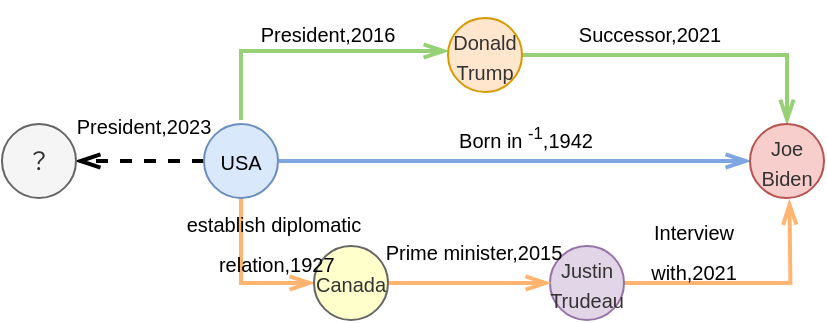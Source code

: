 <mxfile version="25.0.3" pages="3">
  <diagram name="第 1 页" id="6CbwOrJVsnuf3kYcu1L7">
    <mxGraphModel dx="938" dy="809" grid="0" gridSize="10" guides="1" tooltips="1" connect="1" arrows="1" fold="1" page="0" pageScale="1" pageWidth="827" pageHeight="1169" math="0" shadow="0">
      <root>
        <mxCell id="0" />
        <mxCell id="1" parent="0" />
        <mxCell id="OwyXpLdGf6PihrEyagM3-7" style="rounded=0;orthogonalLoop=1;jettySize=auto;html=1;fontSize=12;startSize=8;endSize=8;dashed=1;endArrow=openThin;endFill=0;strokeWidth=2;" edge="1" parent="1" source="OwyXpLdGf6PihrEyagM3-1" target="OwyXpLdGf6PihrEyagM3-6">
          <mxGeometry relative="1" as="geometry" />
        </mxCell>
        <mxCell id="OwyXpLdGf6PihrEyagM3-8" style="edgeStyle=orthogonalEdgeStyle;rounded=0;orthogonalLoop=1;jettySize=auto;html=1;entryX=0;entryY=0.5;entryDx=0;entryDy=0;fontSize=12;startSize=8;endSize=8;exitX=0.5;exitY=0;exitDx=0;exitDy=0;endArrow=openThin;endFill=0;strokeColor=#97D077;strokeWidth=2;" edge="1" parent="1">
          <mxGeometry relative="1" as="geometry">
            <mxPoint x="61.5" y="-324" as="sourcePoint" />
            <mxPoint x="165" y="-358.5" as="targetPoint" />
            <Array as="points">
              <mxPoint x="62" y="-358" />
            </Array>
          </mxGeometry>
        </mxCell>
        <mxCell id="OwyXpLdGf6PihrEyagM3-10" style="edgeStyle=none;curved=1;rounded=0;orthogonalLoop=1;jettySize=auto;html=1;fontSize=12;startSize=8;endSize=8;endArrow=openThin;endFill=0;strokeColor=#7EA6E0;strokeWidth=2;" edge="1" parent="1" source="OwyXpLdGf6PihrEyagM3-1" target="OwyXpLdGf6PihrEyagM3-3">
          <mxGeometry relative="1" as="geometry" />
        </mxCell>
        <mxCell id="OwyXpLdGf6PihrEyagM3-11" style="edgeStyle=orthogonalEdgeStyle;rounded=0;orthogonalLoop=1;jettySize=auto;html=1;entryX=0;entryY=0.5;entryDx=0;entryDy=0;fontSize=12;startSize=8;endSize=8;endArrow=openThin;endFill=0;strokeColor=#FFB570;strokeWidth=2;" edge="1" parent="1" source="OwyXpLdGf6PihrEyagM3-1" target="OwyXpLdGf6PihrEyagM3-5">
          <mxGeometry relative="1" as="geometry">
            <Array as="points">
              <mxPoint x="62" y="-242" />
            </Array>
          </mxGeometry>
        </mxCell>
        <mxCell id="OwyXpLdGf6PihrEyagM3-1" value="&lt;font style=&quot;font-size: 10px;&quot;&gt;USA&lt;/font&gt;" style="ellipse;whiteSpace=wrap;html=1;aspect=fixed;fillColor=#dae8fc;strokeColor=#6c8ebf;" vertex="1" parent="1">
          <mxGeometry x="43" y="-322" width="37" height="37" as="geometry" />
        </mxCell>
        <mxCell id="OwyXpLdGf6PihrEyagM3-9" style="edgeStyle=orthogonalEdgeStyle;rounded=0;orthogonalLoop=1;jettySize=auto;html=1;entryX=0.5;entryY=0;entryDx=0;entryDy=0;fontSize=12;startSize=8;endSize=8;endArrow=openThin;endFill=0;strokeColor=#97D077;strokeWidth=2;" edge="1" parent="1" source="OwyXpLdGf6PihrEyagM3-2" target="OwyXpLdGf6PihrEyagM3-3">
          <mxGeometry relative="1" as="geometry" />
        </mxCell>
        <mxCell id="OwyXpLdGf6PihrEyagM3-2" value="&lt;span style=&quot;color: rgb(51, 51, 51); font-family: arial; text-align: start;&quot;&gt;&lt;font style=&quot;font-size: 10px;&quot;&gt;Donald Trump&lt;/font&gt;&lt;/span&gt;" style="ellipse;whiteSpace=wrap;html=1;aspect=fixed;fillColor=#ffe6cc;strokeColor=#d79b00;" vertex="1" parent="1">
          <mxGeometry x="165" y="-375" width="37" height="37" as="geometry" />
        </mxCell>
        <mxCell id="OwyXpLdGf6PihrEyagM3-3" value="&lt;span style=&quot;color: rgb(51, 51, 51); font-family: arial; text-align: start;&quot;&gt;&lt;font style=&quot;font-size: 10px;&quot;&gt;Joe Biden&lt;/font&gt;&lt;/span&gt;" style="ellipse;whiteSpace=wrap;html=1;aspect=fixed;fillColor=#f8cecc;strokeColor=#b85450;" vertex="1" parent="1">
          <mxGeometry x="316" y="-322" width="37" height="37" as="geometry" />
        </mxCell>
        <mxCell id="OwyXpLdGf6PihrEyagM3-13" style="edgeStyle=orthogonalEdgeStyle;rounded=0;orthogonalLoop=1;jettySize=auto;html=1;fontSize=12;startSize=8;endSize=8;endArrow=openThin;endFill=0;strokeColor=#FFB570;strokeWidth=2;" edge="1" parent="1" source="OwyXpLdGf6PihrEyagM3-4">
          <mxGeometry relative="1" as="geometry">
            <mxPoint x="335.733" y="-283.867" as="targetPoint" />
          </mxGeometry>
        </mxCell>
        <mxCell id="OwyXpLdGf6PihrEyagM3-4" value="&lt;span style=&quot;color: rgb(51, 51, 51); font-family: arial; text-align: start;&quot;&gt;&lt;font style=&quot;font-size: 10px;&quot;&gt;Justin Trudeau&lt;/font&gt;&lt;/span&gt;" style="ellipse;whiteSpace=wrap;html=1;aspect=fixed;fillColor=#e1d5e7;strokeColor=#9673a6;" vertex="1" parent="1">
          <mxGeometry x="216" y="-261" width="37" height="37" as="geometry" />
        </mxCell>
        <mxCell id="OwyXpLdGf6PihrEyagM3-12" style="edgeStyle=none;curved=1;rounded=0;orthogonalLoop=1;jettySize=auto;html=1;fontSize=12;startSize=8;endSize=8;endArrow=openThin;endFill=0;strokeColor=#FFB570;strokeWidth=2;" edge="1" parent="1" source="OwyXpLdGf6PihrEyagM3-5" target="OwyXpLdGf6PihrEyagM3-4">
          <mxGeometry relative="1" as="geometry" />
        </mxCell>
        <mxCell id="OwyXpLdGf6PihrEyagM3-5" value="&lt;font style=&quot;font-size: 10px;&quot;&gt;Canada&lt;/font&gt;" style="ellipse;whiteSpace=wrap;html=1;aspect=fixed;fillColor=#FFFFCC;strokeColor=#666666;fontColor=#333333;" vertex="1" parent="1">
          <mxGeometry x="98" y="-261" width="37" height="37" as="geometry" />
        </mxCell>
        <mxCell id="OwyXpLdGf6PihrEyagM3-6" value="？" style="ellipse;whiteSpace=wrap;html=1;aspect=fixed;fillColor=#f5f5f5;fontColor=#333333;strokeColor=#666666;" vertex="1" parent="1">
          <mxGeometry x="-58" y="-322" width="37" height="37" as="geometry" />
        </mxCell>
        <mxCell id="OwyXpLdGf6PihrEyagM3-14" value="&lt;font style=&quot;font-size: 10px;&quot;&gt;President,2016&lt;/font&gt;" style="text;html=1;align=center;verticalAlign=middle;whiteSpace=wrap;rounded=0;fontSize=16;" vertex="1" parent="1">
          <mxGeometry x="75" y="-384" width="60" height="30" as="geometry" />
        </mxCell>
        <mxCell id="OwyXpLdGf6PihrEyagM3-15" value="&lt;font style=&quot;font-size: 10px;&quot;&gt;Successor,2021&lt;/font&gt;" style="text;html=1;align=center;verticalAlign=middle;whiteSpace=wrap;rounded=0;fontSize=16;" vertex="1" parent="1">
          <mxGeometry x="236" y="-384" width="60" height="30" as="geometry" />
        </mxCell>
        <mxCell id="OwyXpLdGf6PihrEyagM3-16" value="&lt;font style=&quot;font-size: 10px;&quot;&gt;Born in &lt;sup&gt;-1&lt;/sup&gt;,1942&lt;/font&gt;" style="text;html=1;align=center;verticalAlign=middle;whiteSpace=wrap;rounded=0;fontSize=16;" vertex="1" parent="1">
          <mxGeometry x="147" y="-331" width="114" height="30" as="geometry" />
        </mxCell>
        <mxCell id="OwyXpLdGf6PihrEyagM3-17" value="&lt;font style=&quot;font-size: 10px;&quot;&gt;&lt;span style=&quot;white-space: pre;&quot; data-slate-fragment=&quot;JTVCJTdCJTIydHlwZSUyMiUzQSUyMnBhcmFncmFwaCUyMiUyQyUyMmNoaWxkcmVuJTIyJTNBJTVCJTdCJTIyaWQlMjIlM0ElMjJlTFo0cG95QU96JTIyJTJDJTIycGFyYUlkeCUyMiUzQTAlMkMlMjJzcmMlMjIlM0ElMjJlc3RhYmxpc2glMjBkaXBsb21hdGljJTIwcmVsYXRpb24lMjIlMkMlMjJkc3QlMjIlM0ElMjIlRTUlQkIlQkElRTclQUIlOEIlRTUlQTQlOTYlRTQlQkElQTQlRTUlODUlQjMlRTclQjMlQkIlMjIlMkMlMjJtZXRhZGF0YSUyMiUzQSUyMiUyMiUyQyUyMm1ldGFEYXRhJTIyJTNBJTVCJTVEJTJDJTIydGV4dCUyMiUzQSUyMmVzdGFibGlzaCUyMGRpcGxvbWF0aWMlMjByZWxhdGlvbiUyMiU3RCU1RCU3RCU1RA==&quot;&gt;establish diplomatic&lt;/span&gt;&lt;/font&gt;&lt;div&gt;&lt;font style=&quot;font-size: 10px;&quot;&gt;&lt;span style=&quot;white-space: pre;&quot; data-slate-fragment=&quot;JTVCJTdCJTIydHlwZSUyMiUzQSUyMnBhcmFncmFwaCUyMiUyQyUyMmNoaWxkcmVuJTIyJTNBJTVCJTdCJTIyaWQlMjIlM0ElMjJlTFo0cG95QU96JTIyJTJDJTIycGFyYUlkeCUyMiUzQTAlMkMlMjJzcmMlMjIlM0ElMjJlc3RhYmxpc2glMjBkaXBsb21hdGljJTIwcmVsYXRpb24lMjIlMkMlMjJkc3QlMjIlM0ElMjIlRTUlQkIlQkElRTclQUIlOEIlRTUlQTQlOTYlRTQlQkElQTQlRTUlODUlQjMlRTclQjMlQkIlMjIlMkMlMjJtZXRhZGF0YSUyMiUzQSUyMiUyMiUyQyUyMm1ldGFEYXRhJTIyJTNBJTVCJTVEJTJDJTIydGV4dCUyMiUzQSUyMmVzdGFibGlzaCUyMGRpcGxvbWF0aWMlMjByZWxhdGlvbiUyMiU3RCU1RCU3RCU1RA==&quot;&gt; relation&lt;/span&gt;,1927&lt;/font&gt;&lt;/div&gt;" style="text;html=1;align=center;verticalAlign=middle;whiteSpace=wrap;rounded=0;fontSize=16;" vertex="1" parent="1">
          <mxGeometry x="48" y="-279" width="60" height="30" as="geometry" />
        </mxCell>
        <mxCell id="OwyXpLdGf6PihrEyagM3-21" value="&lt;font style=&quot;font-size: 10px;&quot;&gt;Prime minister,2015&lt;/font&gt;" style="text;html=1;align=center;verticalAlign=middle;whiteSpace=wrap;rounded=0;fontSize=16;" vertex="1" parent="1">
          <mxGeometry x="126" y="-275" width="104" height="30" as="geometry" />
        </mxCell>
        <mxCell id="OwyXpLdGf6PihrEyagM3-22" value="&lt;font style=&quot;font-size: 10px;&quot;&gt;Interview with,2021&lt;/font&gt;" style="text;html=1;align=center;verticalAlign=middle;whiteSpace=wrap;rounded=0;fontSize=16;" vertex="1" parent="1">
          <mxGeometry x="258" y="-275" width="60" height="30" as="geometry" />
        </mxCell>
        <mxCell id="OwyXpLdGf6PihrEyagM3-23" value="&lt;font style=&quot;font-size: 10px;&quot;&gt;President,2023&lt;/font&gt;" style="text;html=1;align=center;verticalAlign=middle;whiteSpace=wrap;rounded=0;fontSize=16;" vertex="1" parent="1">
          <mxGeometry x="-17" y="-338" width="60" height="30" as="geometry" />
        </mxCell>
      </root>
    </mxGraphModel>
  </diagram>
  <diagram id="E5g6R2ys0smfF5_MfsWZ" name="第 2 页">
    <mxGraphModel dx="1033" dy="881" grid="0" gridSize="10" guides="1" tooltips="1" connect="1" arrows="1" fold="1" page="0" pageScale="1" pageWidth="827" pageHeight="1169" math="0" shadow="0">
      <root>
        <mxCell id="0" />
        <mxCell id="1" parent="0" />
        <mxCell id="a3A9hvA5tHTAVzmqJdgi-10" style="edgeStyle=none;curved=1;rounded=0;orthogonalLoop=1;jettySize=auto;html=1;fontSize=12;startSize=8;endSize=8;endArrow=classicThin;endFill=1;" edge="1" parent="1" source="a3A9hvA5tHTAVzmqJdgi-1" target="a3A9hvA5tHTAVzmqJdgi-4">
          <mxGeometry relative="1" as="geometry" />
        </mxCell>
        <mxCell id="a3A9hvA5tHTAVzmqJdgi-1" value="e&lt;sub&gt;3&lt;/sub&gt;" style="ellipse;whiteSpace=wrap;html=1;aspect=fixed;" vertex="1" parent="1">
          <mxGeometry x="-183" y="-326" width="22" height="22" as="geometry" />
        </mxCell>
        <mxCell id="a3A9hvA5tHTAVzmqJdgi-9" style="edgeStyle=none;curved=1;rounded=0;orthogonalLoop=1;jettySize=auto;html=1;entryX=0;entryY=1;entryDx=0;entryDy=0;fontSize=12;startSize=8;endSize=8;endArrow=classicThin;endFill=1;" edge="1" parent="1" source="a3A9hvA5tHTAVzmqJdgi-3" target="a3A9hvA5tHTAVzmqJdgi-1">
          <mxGeometry relative="1" as="geometry" />
        </mxCell>
        <mxCell id="a3A9hvA5tHTAVzmqJdgi-3" value="e&lt;sub&gt;4&lt;/sub&gt;" style="ellipse;whiteSpace=wrap;html=1;aspect=fixed;" vertex="1" parent="1">
          <mxGeometry x="-228" y="-283" width="22" height="22" as="geometry" />
        </mxCell>
        <mxCell id="a3A9hvA5tHTAVzmqJdgi-12" style="edgeStyle=none;curved=1;rounded=0;orthogonalLoop=1;jettySize=auto;html=1;fontSize=12;startSize=8;endSize=8;endArrow=classicThin;endFill=1;" edge="1" parent="1" source="a3A9hvA5tHTAVzmqJdgi-4" target="a3A9hvA5tHTAVzmqJdgi-6">
          <mxGeometry relative="1" as="geometry" />
        </mxCell>
        <mxCell id="a3A9hvA5tHTAVzmqJdgi-13" style="edgeStyle=none;curved=1;rounded=0;orthogonalLoop=1;jettySize=auto;html=1;entryX=0;entryY=0.5;entryDx=0;entryDy=0;fontSize=12;startSize=8;endSize=8;endArrow=classicThin;endFill=1;" edge="1" parent="1" source="a3A9hvA5tHTAVzmqJdgi-6" target="a3A9hvA5tHTAVzmqJdgi-8">
          <mxGeometry relative="1" as="geometry" />
        </mxCell>
        <mxCell id="a3A9hvA5tHTAVzmqJdgi-4" value="e&lt;sub&gt;1&lt;/sub&gt;" style="ellipse;whiteSpace=wrap;html=1;aspect=fixed;" vertex="1" parent="1">
          <mxGeometry x="-140" y="-283" width="22" height="22" as="geometry" />
        </mxCell>
        <mxCell id="a3A9hvA5tHTAVzmqJdgi-11" style="edgeStyle=none;curved=1;rounded=0;orthogonalLoop=1;jettySize=auto;html=1;entryX=1;entryY=0;entryDx=0;entryDy=0;fontSize=12;startSize=8;endSize=8;endArrow=classicThin;endFill=1;" edge="1" parent="1" source="a3A9hvA5tHTAVzmqJdgi-5" target="a3A9hvA5tHTAVzmqJdgi-4">
          <mxGeometry relative="1" as="geometry" />
        </mxCell>
        <mxCell id="a3A9hvA5tHTAVzmqJdgi-5" value="e&lt;sub&gt;2&lt;/sub&gt;" style="ellipse;whiteSpace=wrap;html=1;aspect=fixed;" vertex="1" parent="1">
          <mxGeometry x="-95" y="-333" width="22" height="22" as="geometry" />
        </mxCell>
        <mxCell id="a3A9hvA5tHTAVzmqJdgi-6" value="e&lt;sub&gt;5&lt;/sub&gt;" style="ellipse;whiteSpace=wrap;html=1;aspect=fixed;" vertex="1" parent="1">
          <mxGeometry x="-140" y="-236" width="22" height="22" as="geometry" />
        </mxCell>
        <mxCell id="a3A9hvA5tHTAVzmqJdgi-8" value="e&lt;sub&gt;6&lt;/sub&gt;" style="ellipse;whiteSpace=wrap;html=1;aspect=fixed;" vertex="1" parent="1">
          <mxGeometry x="-91" y="-261" width="22" height="22" as="geometry" />
        </mxCell>
        <mxCell id="a3A9hvA5tHTAVzmqJdgi-71" value="" style="ellipse;whiteSpace=wrap;html=1;aspect=fixed;fontSize=8;" vertex="1" parent="1">
          <mxGeometry x="3" y="-340" width="15" height="15" as="geometry" />
        </mxCell>
        <mxCell id="a3A9hvA5tHTAVzmqJdgi-72" value="" style="ellipse;whiteSpace=wrap;html=1;aspect=fixed;fontSize=8;" vertex="1" parent="1">
          <mxGeometry x="29" y="-340" width="15" height="15" as="geometry" />
        </mxCell>
        <mxCell id="a3A9hvA5tHTAVzmqJdgi-73" value="" style="ellipse;whiteSpace=wrap;html=1;aspect=fixed;fontSize=8;" vertex="1" parent="1">
          <mxGeometry x="55" y="-340" width="15" height="15" as="geometry" />
        </mxCell>
        <mxCell id="a3A9hvA5tHTAVzmqJdgi-74" value="" style="ellipse;whiteSpace=wrap;html=1;aspect=fixed;fontSize=8;" vertex="1" parent="1">
          <mxGeometry x="81" y="-340" width="15" height="15" as="geometry" />
        </mxCell>
        <mxCell id="a3A9hvA5tHTAVzmqJdgi-75" value="" style="ellipse;whiteSpace=wrap;html=1;aspect=fixed;fontSize=8;" vertex="1" parent="1">
          <mxGeometry x="107" y="-340" width="15" height="15" as="geometry" />
        </mxCell>
        <mxCell id="a3A9hvA5tHTAVzmqJdgi-76" value="" style="ellipse;whiteSpace=wrap;html=1;aspect=fixed;fontSize=8;" vertex="1" parent="1">
          <mxGeometry x="133" y="-340" width="15" height="15" as="geometry" />
        </mxCell>
      </root>
    </mxGraphModel>
  </diagram>
  <diagram id="NL0xCk05bYQ6g6bcbVPe" name="第 3 页">
    <mxGraphModel dx="955" dy="1082" grid="0" gridSize="10" guides="1" tooltips="1" connect="1" arrows="1" fold="1" page="0" pageScale="1" pageWidth="827" pageHeight="1169" math="0" shadow="0">
      <root>
        <mxCell id="0" />
        <mxCell id="1" parent="0" />
        <mxCell id="XAVyZsMHDlcsrmJLPfq--70" value="" style="rounded=1;whiteSpace=wrap;html=1;dashed=1;" vertex="1" parent="1">
          <mxGeometry x="682" y="-394" width="323" height="319" as="geometry" />
        </mxCell>
        <mxCell id="XAVyZsMHDlcsrmJLPfq--69" value="" style="rounded=1;whiteSpace=wrap;html=1;dashed=1;" vertex="1" parent="1">
          <mxGeometry x="338" y="-395" width="323" height="317" as="geometry" />
        </mxCell>
        <mxCell id="XAVyZsMHDlcsrmJLPfq--68" value="" style="rounded=1;whiteSpace=wrap;html=1;dashed=1;" vertex="1" parent="1">
          <mxGeometry x="6" y="-398" width="323" height="320" as="geometry" />
        </mxCell>
        <mxCell id="XAVyZsMHDlcsrmJLPfq--2" style="rounded=0;orthogonalLoop=1;jettySize=auto;html=1;entryX=0;entryY=0.5;entryDx=0;entryDy=0;fontSize=12;startSize=8;endSize=8;exitX=1;exitY=0;exitDx=0;exitDy=0;endArrow=openThin;endFill=0;strokeColor=#FFB570;strokeWidth=2;fillColor=#dae8fc;" edge="1" parent="1" source="XAVyZsMHDlcsrmJLPfq--5" target="XAVyZsMHDlcsrmJLPfq--7">
          <mxGeometry relative="1" as="geometry">
            <mxPoint x="90.5" y="-271" as="sourcePoint" />
            <mxPoint x="194" y="-305.5" as="targetPoint" />
          </mxGeometry>
        </mxCell>
        <mxCell id="XAVyZsMHDlcsrmJLPfq--3" style="edgeStyle=none;curved=1;rounded=0;orthogonalLoop=1;jettySize=auto;html=1;fontSize=12;startSize=8;endSize=8;endArrow=openThin;endFill=0;strokeColor=#FFB570;strokeWidth=2;" edge="1" parent="1" source="XAVyZsMHDlcsrmJLPfq--5" target="XAVyZsMHDlcsrmJLPfq--8">
          <mxGeometry relative="1" as="geometry" />
        </mxCell>
        <mxCell id="XAVyZsMHDlcsrmJLPfq--4" style="rounded=0;orthogonalLoop=1;jettySize=auto;html=1;entryX=0;entryY=0.5;entryDx=0;entryDy=0;fontSize=12;startSize=8;endSize=8;endArrow=openThin;endFill=0;strokeColor=#FFB570;strokeWidth=2;fillColor=#ffe6cc;" edge="1" parent="1" source="XAVyZsMHDlcsrmJLPfq--5" target="XAVyZsMHDlcsrmJLPfq--12">
          <mxGeometry relative="1" as="geometry" />
        </mxCell>
        <mxCell id="XAVyZsMHDlcsrmJLPfq--5" value="&lt;font style=&quot;font-size: 10px;&quot;&gt;USA&lt;/font&gt;" style="ellipse;whiteSpace=wrap;html=1;aspect=fixed;fillColor=#dae8fc;strokeColor=#6c8ebf;" vertex="1" parent="1">
          <mxGeometry x="28" y="-288" width="37" height="37" as="geometry" />
        </mxCell>
        <mxCell id="XAVyZsMHDlcsrmJLPfq--6" style="rounded=0;orthogonalLoop=1;jettySize=auto;html=1;entryX=0.5;entryY=0;entryDx=0;entryDy=0;fontSize=12;startSize=8;endSize=8;endArrow=openThin;endFill=0;strokeColor=#FFB570;strokeWidth=2;fillColor=#dae8fc;" edge="1" parent="1" source="XAVyZsMHDlcsrmJLPfq--7" target="XAVyZsMHDlcsrmJLPfq--8">
          <mxGeometry relative="1" as="geometry" />
        </mxCell>
        <mxCell id="XAVyZsMHDlcsrmJLPfq--7" value="&lt;span style=&quot;color: rgb(51, 51, 51); font-family: arial; text-align: start;&quot;&gt;&lt;font style=&quot;font-size: 10px;&quot;&gt;Donald Trump&lt;/font&gt;&lt;/span&gt;" style="ellipse;whiteSpace=wrap;html=1;aspect=fixed;fillColor=#dae8fc;strokeColor=#6c8ebf;" vertex="1" parent="1">
          <mxGeometry x="184" y="-362" width="37" height="37" as="geometry" />
        </mxCell>
        <mxCell id="XAVyZsMHDlcsrmJLPfq--8" value="&lt;span style=&quot;color: rgb(51, 51, 51); font-family: arial; text-align: start;&quot;&gt;&lt;font style=&quot;font-size: 10px;&quot;&gt;Joe Biden&lt;/font&gt;&lt;/span&gt;" style="ellipse;whiteSpace=wrap;html=1;aspect=fixed;fillColor=#dae8fc;strokeColor=#6c8ebf;" vertex="1" parent="1">
          <mxGeometry x="255" y="-239" width="37" height="37" as="geometry" />
        </mxCell>
        <mxCell id="XAVyZsMHDlcsrmJLPfq--9" style="rounded=0;orthogonalLoop=1;jettySize=auto;html=1;fontSize=12;startSize=8;endSize=8;endArrow=openThin;endFill=0;strokeColor=#FFB570;strokeWidth=2;entryX=0.5;entryY=1;entryDx=0;entryDy=0;" edge="1" parent="1" source="XAVyZsMHDlcsrmJLPfq--10" target="XAVyZsMHDlcsrmJLPfq--8">
          <mxGeometry relative="1" as="geometry">
            <mxPoint x="364.733" y="-230.867" as="targetPoint" />
          </mxGeometry>
        </mxCell>
        <mxCell id="XAVyZsMHDlcsrmJLPfq--10" value="&lt;span style=&quot;color: rgb(51, 51, 51); font-family: arial; text-align: start;&quot;&gt;&lt;font style=&quot;font-size: 10px;&quot;&gt;Justin Trudeau&lt;/font&gt;&lt;/span&gt;" style="ellipse;whiteSpace=wrap;html=1;aspect=fixed;fillColor=#dae8fc;strokeColor=#6c8ebf;" vertex="1" parent="1">
          <mxGeometry x="205" y="-134" width="37" height="37" as="geometry" />
        </mxCell>
        <mxCell id="XAVyZsMHDlcsrmJLPfq--11" style="edgeStyle=none;curved=1;rounded=0;orthogonalLoop=1;jettySize=auto;html=1;fontSize=12;startSize=8;endSize=8;endArrow=openThin;endFill=0;strokeColor=#FFB570;strokeWidth=2;" edge="1" parent="1" source="XAVyZsMHDlcsrmJLPfq--12" target="XAVyZsMHDlcsrmJLPfq--10">
          <mxGeometry relative="1" as="geometry" />
        </mxCell>
        <mxCell id="XAVyZsMHDlcsrmJLPfq--12" value="&lt;font style=&quot;font-size: 10px;&quot;&gt;Canada&lt;/font&gt;" style="ellipse;whiteSpace=wrap;html=1;aspect=fixed;fillColor=#dae8fc;strokeColor=#6c8ebf;" vertex="1" parent="1">
          <mxGeometry x="81" y="-131" width="37" height="37" as="geometry" />
        </mxCell>
        <mxCell id="XAVyZsMHDlcsrmJLPfq--14" value="&lt;font style=&quot;font-size: 10px;&quot;&gt;President,2016&lt;/font&gt;" style="text;html=1;align=center;verticalAlign=middle;whiteSpace=wrap;rounded=0;fontSize=16;" vertex="1" parent="1">
          <mxGeometry x="69.5" y="-345" width="60" height="30" as="geometry" />
        </mxCell>
        <mxCell id="XAVyZsMHDlcsrmJLPfq--15" value="&lt;font style=&quot;font-size: 10px;&quot;&gt;Successor,2021&lt;/font&gt;" style="text;html=1;align=center;verticalAlign=middle;whiteSpace=wrap;rounded=0;fontSize=16;" vertex="1" parent="1">
          <mxGeometry x="243.5" y="-315" width="60" height="30" as="geometry" />
        </mxCell>
        <mxCell id="XAVyZsMHDlcsrmJLPfq--16" value="&lt;font style=&quot;font-size: 10px;&quot;&gt;Born in &lt;sup&gt;-1&lt;/sup&gt;,1942&lt;/font&gt;" style="text;html=1;align=center;verticalAlign=middle;whiteSpace=wrap;rounded=0;fontSize=16;" vertex="1" parent="1">
          <mxGeometry x="85" y="-285" width="114" height="30" as="geometry" />
        </mxCell>
        <mxCell id="XAVyZsMHDlcsrmJLPfq--17" value="&lt;font style=&quot;font-size: 10px;&quot;&gt;&lt;span style=&quot;white-space: pre;&quot; data-slate-fragment=&quot;JTVCJTdCJTIydHlwZSUyMiUzQSUyMnBhcmFncmFwaCUyMiUyQyUyMmNoaWxkcmVuJTIyJTNBJTVCJTdCJTIyaWQlMjIlM0ElMjJlTFo0cG95QU96JTIyJTJDJTIycGFyYUlkeCUyMiUzQTAlMkMlMjJzcmMlMjIlM0ElMjJlc3RhYmxpc2glMjBkaXBsb21hdGljJTIwcmVsYXRpb24lMjIlMkMlMjJkc3QlMjIlM0ElMjIlRTUlQkIlQkElRTclQUIlOEIlRTUlQTQlOTYlRTQlQkElQTQlRTUlODUlQjMlRTclQjMlQkIlMjIlMkMlMjJtZXRhZGF0YSUyMiUzQSUyMiUyMiUyQyUyMm1ldGFEYXRhJTIyJTNBJTVCJTVEJTJDJTIydGV4dCUyMiUzQSUyMmVzdGFibGlzaCUyMGRpcGxvbWF0aWMlMjByZWxhdGlvbiUyMiU3RCU1RCU3RCU1RA==&quot;&gt;establish diplomatic&lt;/span&gt;&lt;/font&gt;&lt;div&gt;&lt;font style=&quot;font-size: 10px;&quot;&gt;&lt;span style=&quot;white-space: pre;&quot; data-slate-fragment=&quot;JTVCJTdCJTIydHlwZSUyMiUzQSUyMnBhcmFncmFwaCUyMiUyQyUyMmNoaWxkcmVuJTIyJTNBJTVCJTdCJTIyaWQlMjIlM0ElMjJlTFo0cG95QU96JTIyJTJDJTIycGFyYUlkeCUyMiUzQTAlMkMlMjJzcmMlMjIlM0ElMjJlc3RhYmxpc2glMjBkaXBsb21hdGljJTIwcmVsYXRpb24lMjIlMkMlMjJkc3QlMjIlM0ElMjIlRTUlQkIlQkElRTclQUIlOEIlRTUlQTQlOTYlRTQlQkElQTQlRTUlODUlQjMlRTclQjMlQkIlMjIlMkMlMjJtZXRhZGF0YSUyMiUzQSUyMiUyMiUyQyUyMm1ldGFEYXRhJTIyJTNBJTVCJTVEJTJDJTIydGV4dCUyMiUzQSUyMmVzdGFibGlzaCUyMGRpcGxvbWF0aWMlMjByZWxhdGlvbiUyMiU3RCU1RCU3RCU1RA==&quot;&gt; relation&lt;/span&gt;,1927&lt;/font&gt;&lt;/div&gt;" style="text;html=1;align=center;verticalAlign=middle;whiteSpace=wrap;rounded=0;fontSize=16;" vertex="1" parent="1">
          <mxGeometry x="69.5" y="-216.5" width="60" height="30" as="geometry" />
        </mxCell>
        <mxCell id="XAVyZsMHDlcsrmJLPfq--18" value="&lt;font style=&quot;font-size: 10px;&quot;&gt;Prime minister,2015&lt;/font&gt;" style="text;html=1;align=center;verticalAlign=middle;whiteSpace=wrap;rounded=0;fontSize=16;" vertex="1" parent="1">
          <mxGeometry x="107.5" y="-147" width="104" height="30" as="geometry" />
        </mxCell>
        <mxCell id="XAVyZsMHDlcsrmJLPfq--19" value="&lt;font style=&quot;font-size: 10px;&quot;&gt;Interview with,2021&lt;/font&gt;" style="text;html=1;align=center;verticalAlign=middle;whiteSpace=wrap;rounded=0;fontSize=16;" vertex="1" parent="1">
          <mxGeometry x="250" y="-171" width="60" height="30" as="geometry" />
        </mxCell>
        <mxCell id="XAVyZsMHDlcsrmJLPfq--23" style="rounded=0;orthogonalLoop=1;jettySize=auto;html=1;entryX=0;entryY=0.5;entryDx=0;entryDy=0;fontSize=12;startSize=8;endSize=8;exitX=1;exitY=0;exitDx=0;exitDy=0;endArrow=openThin;endFill=0;strokeColor=#FFB570;strokeWidth=2;" edge="1" parent="1" source="XAVyZsMHDlcsrmJLPfq--26" target="XAVyZsMHDlcsrmJLPfq--28">
          <mxGeometry relative="1" as="geometry">
            <mxPoint x="411.5" y="-244" as="sourcePoint" />
            <mxPoint x="515" y="-278.5" as="targetPoint" />
          </mxGeometry>
        </mxCell>
        <mxCell id="XAVyZsMHDlcsrmJLPfq--24" style="edgeStyle=none;curved=1;rounded=0;orthogonalLoop=1;jettySize=auto;html=1;fontSize=12;startSize=8;endSize=8;endArrow=openThin;endFill=0;strokeColor=#FFB570;strokeWidth=2;" edge="1" parent="1" source="XAVyZsMHDlcsrmJLPfq--26" target="XAVyZsMHDlcsrmJLPfq--29">
          <mxGeometry relative="1" as="geometry" />
        </mxCell>
        <mxCell id="XAVyZsMHDlcsrmJLPfq--25" style="rounded=0;orthogonalLoop=1;jettySize=auto;html=1;entryX=0;entryY=0.5;entryDx=0;entryDy=0;fontSize=12;startSize=8;endSize=8;endArrow=openThin;endFill=0;strokeColor=#FFB570;strokeWidth=2;" edge="1" parent="1" source="XAVyZsMHDlcsrmJLPfq--26" target="XAVyZsMHDlcsrmJLPfq--33">
          <mxGeometry relative="1" as="geometry" />
        </mxCell>
        <mxCell id="XAVyZsMHDlcsrmJLPfq--26" value="&lt;font style=&quot;font-size: 10px;&quot;&gt;USA&lt;/font&gt;" style="ellipse;whiteSpace=wrap;html=1;aspect=fixed;fillColor=#dae8fc;strokeColor=#6c8ebf;" vertex="1" parent="1">
          <mxGeometry x="423.5" y="-233" width="37" height="37" as="geometry" />
        </mxCell>
        <mxCell id="XAVyZsMHDlcsrmJLPfq--27" style="rounded=0;orthogonalLoop=1;jettySize=auto;html=1;entryX=0.5;entryY=0;entryDx=0;entryDy=0;fontSize=12;startSize=8;endSize=8;endArrow=openThin;endFill=0;strokeColor=#FFB570;strokeWidth=2;" edge="1" parent="1" source="XAVyZsMHDlcsrmJLPfq--28" target="XAVyZsMHDlcsrmJLPfq--29">
          <mxGeometry relative="1" as="geometry" />
        </mxCell>
        <mxCell id="XAVyZsMHDlcsrmJLPfq--28" value="&lt;span style=&quot;color: rgb(51, 51, 51); font-family: arial; text-align: start;&quot;&gt;&lt;font style=&quot;font-size: 10px;&quot;&gt;Donald Trump&lt;/font&gt;&lt;/span&gt;" style="ellipse;whiteSpace=wrap;html=1;aspect=fixed;fillColor=#dae8fc;strokeColor=#6c8ebf;" vertex="1" parent="1">
          <mxGeometry x="500.5" y="-311" width="37" height="37" as="geometry" />
        </mxCell>
        <mxCell id="XAVyZsMHDlcsrmJLPfq--29" value="&lt;span style=&quot;color: rgb(51, 51, 51); font-family: arial; text-align: start;&quot;&gt;&lt;font style=&quot;font-size: 10px;&quot;&gt;Joe Biden&lt;/font&gt;&lt;/span&gt;" style="ellipse;whiteSpace=wrap;html=1;aspect=fixed;fillColor=#dae8fc;strokeColor=#6c8ebf;" vertex="1" parent="1">
          <mxGeometry x="576" y="-221" width="37" height="37" as="geometry" />
        </mxCell>
        <mxCell id="XAVyZsMHDlcsrmJLPfq--30" style="rounded=0;orthogonalLoop=1;jettySize=auto;html=1;fontSize=12;startSize=8;endSize=8;endArrow=openThin;endFill=0;strokeColor=#FFB570;strokeWidth=2;entryX=0.5;entryY=1;entryDx=0;entryDy=0;" edge="1" parent="1" source="XAVyZsMHDlcsrmJLPfq--31" target="XAVyZsMHDlcsrmJLPfq--29">
          <mxGeometry relative="1" as="geometry">
            <mxPoint x="685.733" y="-203.867" as="targetPoint" />
          </mxGeometry>
        </mxCell>
        <mxCell id="XAVyZsMHDlcsrmJLPfq--31" value="&lt;span style=&quot;color: rgb(51, 51, 51); font-family: arial; text-align: start;&quot;&gt;&lt;font style=&quot;font-size: 10px;&quot;&gt;Justin Trudeau&lt;/font&gt;&lt;/span&gt;" style="ellipse;whiteSpace=wrap;html=1;aspect=fixed;fillColor=#dae8fc;strokeColor=#6c8ebf;" vertex="1" parent="1">
          <mxGeometry x="555" y="-141" width="37" height="37" as="geometry" />
        </mxCell>
        <mxCell id="XAVyZsMHDlcsrmJLPfq--32" style="edgeStyle=none;curved=1;rounded=0;orthogonalLoop=1;jettySize=auto;html=1;fontSize=12;startSize=8;endSize=8;endArrow=openThin;endFill=0;strokeColor=#FFB570;strokeWidth=2;" edge="1" parent="1" source="XAVyZsMHDlcsrmJLPfq--33" target="XAVyZsMHDlcsrmJLPfq--31">
          <mxGeometry relative="1" as="geometry" />
        </mxCell>
        <mxCell id="XAVyZsMHDlcsrmJLPfq--33" value="&lt;font style=&quot;font-size: 10px;&quot;&gt;Canada&lt;/font&gt;" style="ellipse;whiteSpace=wrap;html=1;aspect=fixed;fillColor=#dae8fc;strokeColor=#6c8ebf;" vertex="1" parent="1">
          <mxGeometry x="430" y="-147" width="37" height="37" as="geometry" />
        </mxCell>
        <mxCell id="XAVyZsMHDlcsrmJLPfq--34" value="&lt;font style=&quot;font-size: 10px;&quot;&gt;President,2016&lt;/font&gt;" style="text;html=1;align=center;verticalAlign=middle;whiteSpace=wrap;rounded=0;fontSize=16;" vertex="1" parent="1">
          <mxGeometry x="418.5" y="-290" width="60" height="30" as="geometry" />
        </mxCell>
        <mxCell id="XAVyZsMHDlcsrmJLPfq--35" value="&lt;font style=&quot;font-size: 10px;&quot;&gt;Successor,2021&lt;/font&gt;" style="text;html=1;align=center;verticalAlign=middle;whiteSpace=wrap;rounded=0;fontSize=16;" vertex="1" parent="1">
          <mxGeometry x="558" y="-281" width="60" height="30" as="geometry" />
        </mxCell>
        <mxCell id="XAVyZsMHDlcsrmJLPfq--36" value="&lt;font style=&quot;font-size: 10px;&quot;&gt;Born in &lt;sup&gt;-1&lt;/sup&gt;,1942&lt;/font&gt;" style="text;html=1;align=center;verticalAlign=middle;whiteSpace=wrap;rounded=0;fontSize=16;" vertex="1" parent="1">
          <mxGeometry x="423.5" y="-257.5" width="114" height="30" as="geometry" />
        </mxCell>
        <mxCell id="XAVyZsMHDlcsrmJLPfq--37" value="&lt;font style=&quot;font-size: 10px;&quot;&gt;&lt;span style=&quot;white-space: pre;&quot; data-slate-fragment=&quot;JTVCJTdCJTIydHlwZSUyMiUzQSUyMnBhcmFncmFwaCUyMiUyQyUyMmNoaWxkcmVuJTIyJTNBJTVCJTdCJTIyaWQlMjIlM0ElMjJlTFo0cG95QU96JTIyJTJDJTIycGFyYUlkeCUyMiUzQTAlMkMlMjJzcmMlMjIlM0ElMjJlc3RhYmxpc2glMjBkaXBsb21hdGljJTIwcmVsYXRpb24lMjIlMkMlMjJkc3QlMjIlM0ElMjIlRTUlQkIlQkElRTclQUIlOEIlRTUlQTQlOTYlRTQlQkElQTQlRTUlODUlQjMlRTclQjMlQkIlMjIlMkMlMjJtZXRhZGF0YSUyMiUzQSUyMiUyMiUyQyUyMm1ldGFEYXRhJTIyJTNBJTVCJTVEJTJDJTIydGV4dCUyMiUzQSUyMmVzdGFibGlzaCUyMGRpcGxvbWF0aWMlMjByZWxhdGlvbiUyMiU3RCU1RCU3RCU1RA==&quot;&gt;establish diplomatic&lt;/span&gt;&lt;/font&gt;&lt;div&gt;&lt;font style=&quot;font-size: 10px;&quot;&gt;&lt;span style=&quot;white-space: pre;&quot; data-slate-fragment=&quot;JTVCJTdCJTIydHlwZSUyMiUzQSUyMnBhcmFncmFwaCUyMiUyQyUyMmNoaWxkcmVuJTIyJTNBJTVCJTdCJTIyaWQlMjIlM0ElMjJlTFo0cG95QU96JTIyJTJDJTIycGFyYUlkeCUyMiUzQTAlMkMlMjJzcmMlMjIlM0ElMjJlc3RhYmxpc2glMjBkaXBsb21hdGljJTIwcmVsYXRpb24lMjIlMkMlMjJkc3QlMjIlM0ElMjIlRTUlQkIlQkElRTclQUIlOEIlRTUlQTQlOTYlRTQlQkElQTQlRTUlODUlQjMlRTclQjMlQkIlMjIlMkMlMjJtZXRhZGF0YSUyMiUzQSUyMiUyMiUyQyUyMm1ldGFEYXRhJTIyJTNBJTVCJTVEJTJDJTIydGV4dCUyMiUzQSUyMmVzdGFibGlzaCUyMGRpcGxvbWF0aWMlMjByZWxhdGlvbiUyMiU3RCU1RCU3RCU1RA==&quot;&gt; relation&lt;/span&gt;,1927&lt;/font&gt;&lt;/div&gt;" style="text;html=1;align=center;verticalAlign=middle;whiteSpace=wrap;rounded=0;fontSize=16;" vertex="1" parent="1">
          <mxGeometry x="450.5" y="-185" width="60" height="30" as="geometry" />
        </mxCell>
        <mxCell id="XAVyZsMHDlcsrmJLPfq--38" value="&lt;font style=&quot;font-size: 10px;&quot;&gt;Prime minister,2015&lt;/font&gt;" style="text;html=1;align=center;verticalAlign=middle;whiteSpace=wrap;rounded=0;fontSize=16;" vertex="1" parent="1">
          <mxGeometry x="458.5" y="-127" width="104" height="30" as="geometry" />
        </mxCell>
        <mxCell id="XAVyZsMHDlcsrmJLPfq--39" value="&lt;font style=&quot;font-size: 10px;&quot;&gt;President, 2023&lt;/font&gt;" style="text;html=1;align=center;verticalAlign=middle;whiteSpace=wrap;rounded=0;fontSize=16;" vertex="1" parent="1">
          <mxGeometry x="323" y="-257.5" width="153" height="30" as="geometry" />
        </mxCell>
        <mxCell id="XAVyZsMHDlcsrmJLPfq--41" value="&lt;font style=&quot;font-size: 10px;&quot;&gt;Interview with,2021&lt;/font&gt;" style="text;html=1;align=center;verticalAlign=middle;whiteSpace=wrap;rounded=0;fontSize=16;" vertex="1" parent="1">
          <mxGeometry x="592" y="-174" width="60" height="30" as="geometry" />
        </mxCell>
        <mxCell id="XAVyZsMHDlcsrmJLPfq--42" style="rounded=0;orthogonalLoop=1;jettySize=auto;html=1;fontSize=12;startSize=8;endSize=8;endArrow=openThin;endFill=0;strokeColor=#FFB570;strokeWidth=2;dashed=1;entryX=1;entryY=0.5;entryDx=0;entryDy=0;" edge="1" parent="1" target="XAVyZsMHDlcsrmJLPfq--43">
          <mxGeometry relative="1" as="geometry">
            <mxPoint x="423" y="-217" as="sourcePoint" />
            <mxPoint x="383" y="-219" as="targetPoint" />
          </mxGeometry>
        </mxCell>
        <mxCell id="XAVyZsMHDlcsrmJLPfq--43" value="&lt;font style=&quot;font-size: 10px;&quot;&gt;?&lt;/font&gt;" style="ellipse;whiteSpace=wrap;html=1;aspect=fixed;fillColor=#dae8fc;strokeColor=#6c8ebf;" vertex="1" parent="1">
          <mxGeometry x="340" y="-235" width="37" height="37" as="geometry" />
        </mxCell>
        <mxCell id="XAVyZsMHDlcsrmJLPfq--44" style="rounded=0;orthogonalLoop=1;jettySize=auto;html=1;entryX=0;entryY=0.5;entryDx=0;entryDy=0;fontSize=12;startSize=8;endSize=8;exitX=1;exitY=0;exitDx=0;exitDy=0;endArrow=openThin;endFill=0;strokeColor=#FFB570;strokeWidth=2;" edge="1" parent="1" source="XAVyZsMHDlcsrmJLPfq--47" target="XAVyZsMHDlcsrmJLPfq--49">
          <mxGeometry relative="1" as="geometry">
            <mxPoint x="769.5" y="-233" as="sourcePoint" />
            <mxPoint x="873" y="-267.5" as="targetPoint" />
          </mxGeometry>
        </mxCell>
        <mxCell id="XAVyZsMHDlcsrmJLPfq--45" style="edgeStyle=none;curved=1;rounded=0;orthogonalLoop=1;jettySize=auto;html=1;fontSize=12;startSize=8;endSize=8;endArrow=openThin;endFill=0;strokeColor=#FFB570;strokeWidth=2;" edge="1" parent="1" source="XAVyZsMHDlcsrmJLPfq--47" target="XAVyZsMHDlcsrmJLPfq--50">
          <mxGeometry relative="1" as="geometry" />
        </mxCell>
        <mxCell id="XAVyZsMHDlcsrmJLPfq--46" style="rounded=0;orthogonalLoop=1;jettySize=auto;html=1;entryX=0;entryY=0.5;entryDx=0;entryDy=0;fontSize=12;startSize=8;endSize=8;endArrow=openThin;endFill=0;strokeColor=#FFB570;strokeWidth=2;" edge="1" parent="1" source="XAVyZsMHDlcsrmJLPfq--47" target="XAVyZsMHDlcsrmJLPfq--54">
          <mxGeometry relative="1" as="geometry" />
        </mxCell>
        <mxCell id="XAVyZsMHDlcsrmJLPfq--47" value="&lt;span style=&quot;font-size: 10px;&quot;&gt;France&lt;/span&gt;" style="ellipse;whiteSpace=wrap;html=1;aspect=fixed;fillColor=#d5e8d4;strokeColor=#82b366;" vertex="1" parent="1">
          <mxGeometry x="781.5" y="-222" width="37" height="37" as="geometry" />
        </mxCell>
        <mxCell id="XAVyZsMHDlcsrmJLPfq--48" style="rounded=0;orthogonalLoop=1;jettySize=auto;html=1;entryX=0.5;entryY=0;entryDx=0;entryDy=0;fontSize=12;startSize=8;endSize=8;endArrow=openThin;endFill=0;strokeColor=#FFB570;strokeWidth=2;" edge="1" parent="1" source="XAVyZsMHDlcsrmJLPfq--49" target="XAVyZsMHDlcsrmJLPfq--50">
          <mxGeometry relative="1" as="geometry" />
        </mxCell>
        <mxCell id="XAVyZsMHDlcsrmJLPfq--49" value="&lt;span style=&quot;color: rgb(51, 51, 51); font-family: arial; text-align: start;&quot;&gt;&lt;font style=&quot;font-size: 10px;&quot;&gt;Donald Trump&lt;/font&gt;&lt;/span&gt;" style="ellipse;whiteSpace=wrap;html=1;aspect=fixed;fillColor=#d5e8d4;strokeColor=#82b366;" vertex="1" parent="1">
          <mxGeometry x="858.5" y="-300" width="37" height="37" as="geometry" />
        </mxCell>
        <mxCell id="XAVyZsMHDlcsrmJLPfq--50" value="&lt;span style=&quot;color: rgb(51, 51, 51); font-family: arial; text-align: start;&quot;&gt;&lt;font style=&quot;font-size: 10px;&quot;&gt;Joe Biden&lt;/font&gt;&lt;/span&gt;" style="ellipse;whiteSpace=wrap;html=1;aspect=fixed;fillColor=#d5e8d4;strokeColor=#82b366;" vertex="1" parent="1">
          <mxGeometry x="934" y="-210" width="37" height="37" as="geometry" />
        </mxCell>
        <mxCell id="XAVyZsMHDlcsrmJLPfq--51" style="rounded=0;orthogonalLoop=1;jettySize=auto;html=1;fontSize=12;startSize=8;endSize=8;endArrow=openThin;endFill=0;strokeColor=#FFB570;strokeWidth=2;entryX=0.5;entryY=1;entryDx=0;entryDy=0;" edge="1" parent="1" source="XAVyZsMHDlcsrmJLPfq--52" target="XAVyZsMHDlcsrmJLPfq--50">
          <mxGeometry relative="1" as="geometry">
            <mxPoint x="1043.733" y="-192.867" as="targetPoint" />
          </mxGeometry>
        </mxCell>
        <mxCell id="XAVyZsMHDlcsrmJLPfq--52" value="&lt;span style=&quot;color: rgb(51, 51, 51); font-family: arial; text-align: start;&quot;&gt;&lt;font style=&quot;font-size: 10px;&quot;&gt;Justin Trudeau&lt;/font&gt;&lt;/span&gt;" style="ellipse;whiteSpace=wrap;html=1;aspect=fixed;fillColor=#d5e8d4;strokeColor=#82b366;" vertex="1" parent="1">
          <mxGeometry x="913" y="-130" width="37" height="37" as="geometry" />
        </mxCell>
        <mxCell id="XAVyZsMHDlcsrmJLPfq--53" style="edgeStyle=none;curved=1;rounded=0;orthogonalLoop=1;jettySize=auto;html=1;fontSize=12;startSize=8;endSize=8;endArrow=openThin;endFill=0;strokeColor=#FFB570;strokeWidth=2;" edge="1" parent="1" source="XAVyZsMHDlcsrmJLPfq--54" target="XAVyZsMHDlcsrmJLPfq--52">
          <mxGeometry relative="1" as="geometry" />
        </mxCell>
        <mxCell id="XAVyZsMHDlcsrmJLPfq--54" value="&lt;font style=&quot;font-size: 10px;&quot;&gt;Canada&lt;/font&gt;" style="ellipse;whiteSpace=wrap;html=1;aspect=fixed;fillColor=#d5e8d4;strokeColor=#82b366;" vertex="1" parent="1">
          <mxGeometry x="788" y="-136" width="37" height="37" as="geometry" />
        </mxCell>
        <mxCell id="XAVyZsMHDlcsrmJLPfq--55" value="&lt;font style=&quot;font-size: 10px;&quot;&gt;President,2012&lt;/font&gt;" style="text;html=1;align=center;verticalAlign=middle;whiteSpace=wrap;rounded=0;fontSize=16;" vertex="1" parent="1">
          <mxGeometry x="776.5" y="-279" width="60" height="30" as="geometry" />
        </mxCell>
        <mxCell id="XAVyZsMHDlcsrmJLPfq--56" value="&lt;font style=&quot;font-size: 10px;&quot;&gt;Successor,2017&lt;/font&gt;" style="text;html=1;align=center;verticalAlign=middle;whiteSpace=wrap;rounded=0;fontSize=16;" vertex="1" parent="1">
          <mxGeometry x="916" y="-270" width="60" height="30" as="geometry" />
        </mxCell>
        <mxCell id="XAVyZsMHDlcsrmJLPfq--57" value="&lt;font style=&quot;font-size: 10px;&quot;&gt;Born in &lt;sup&gt;-1&lt;/sup&gt;,1977&lt;/font&gt;" style="text;html=1;align=center;verticalAlign=middle;whiteSpace=wrap;rounded=0;fontSize=16;" vertex="1" parent="1">
          <mxGeometry x="781.5" y="-246.5" width="114" height="30" as="geometry" />
        </mxCell>
        <mxCell id="XAVyZsMHDlcsrmJLPfq--58" value="&lt;font style=&quot;font-size: 10px;&quot;&gt;&lt;span style=&quot;white-space: pre;&quot; data-slate-fragment=&quot;JTVCJTdCJTIydHlwZSUyMiUzQSUyMnBhcmFncmFwaCUyMiUyQyUyMmNoaWxkcmVuJTIyJTNBJTVCJTdCJTIyaWQlMjIlM0ElMjJlTFo0cG95QU96JTIyJTJDJTIycGFyYUlkeCUyMiUzQTAlMkMlMjJzcmMlMjIlM0ElMjJlc3RhYmxpc2glMjBkaXBsb21hdGljJTIwcmVsYXRpb24lMjIlMkMlMjJkc3QlMjIlM0ElMjIlRTUlQkIlQkElRTclQUIlOEIlRTUlQTQlOTYlRTQlQkElQTQlRTUlODUlQjMlRTclQjMlQkIlMjIlMkMlMjJtZXRhZGF0YSUyMiUzQSUyMiUyMiUyQyUyMm1ldGFEYXRhJTIyJTNBJTVCJTVEJTJDJTIydGV4dCUyMiUzQSUyMmVzdGFibGlzaCUyMGRpcGxvbWF0aWMlMjByZWxhdGlvbiUyMiU3RCU1RCU3RCU1RA==&quot;&gt;establish diplomatic&lt;/span&gt;&lt;/font&gt;&lt;div&gt;&lt;font style=&quot;font-size: 10px;&quot;&gt;&lt;span style=&quot;white-space: pre;&quot; data-slate-fragment=&quot;JTVCJTdCJTIydHlwZSUyMiUzQSUyMnBhcmFncmFwaCUyMiUyQyUyMmNoaWxkcmVuJTIyJTNBJTVCJTdCJTIyaWQlMjIlM0ElMjJlTFo0cG95QU96JTIyJTJDJTIycGFyYUlkeCUyMiUzQTAlMkMlMjJzcmMlMjIlM0ElMjJlc3RhYmxpc2glMjBkaXBsb21hdGljJTIwcmVsYXRpb24lMjIlMkMlMjJkc3QlMjIlM0ElMjIlRTUlQkIlQkElRTclQUIlOEIlRTUlQTQlOTYlRTQlQkElQTQlRTUlODUlQjMlRTclQjMlQkIlMjIlMkMlMjJtZXRhZGF0YSUyMiUzQSUyMiUyMiUyQyUyMm1ldGFEYXRhJTIyJTNBJTVCJTVEJTJDJTIydGV4dCUyMiUzQSUyMmVzdGFibGlzaCUyMGRpcGxvbWF0aWMlMjByZWxhdGlvbiUyMiU3RCU1RCU3RCU1RA==&quot;&gt; relation&lt;/span&gt;,1842&lt;/font&gt;&lt;/div&gt;" style="text;html=1;align=center;verticalAlign=middle;whiteSpace=wrap;rounded=0;fontSize=16;" vertex="1" parent="1">
          <mxGeometry x="808.5" y="-174" width="60" height="30" as="geometry" />
        </mxCell>
        <mxCell id="XAVyZsMHDlcsrmJLPfq--59" value="&lt;font style=&quot;font-size: 10px;&quot;&gt;Prime minister,2022&lt;/font&gt;" style="text;html=1;align=center;verticalAlign=middle;whiteSpace=wrap;rounded=0;fontSize=16;" vertex="1" parent="1">
          <mxGeometry x="816.5" y="-116" width="104" height="30" as="geometry" />
        </mxCell>
        <mxCell id="XAVyZsMHDlcsrmJLPfq--60" value="&lt;font style=&quot;font-size: 10px;&quot;&gt;Interview with,2022&lt;/font&gt;" style="text;html=1;align=center;verticalAlign=middle;whiteSpace=wrap;rounded=0;fontSize=16;" vertex="1" parent="1">
          <mxGeometry x="950" y="-163" width="60" height="30" as="geometry" />
        </mxCell>
        <mxCell id="XAVyZsMHDlcsrmJLPfq--61" style="rounded=0;orthogonalLoop=1;jettySize=auto;html=1;fontSize=12;startSize=8;endSize=8;endArrow=openThin;endFill=0;strokeColor=#FFB570;strokeWidth=2;dashed=1;entryX=1;entryY=0.5;entryDx=0;entryDy=0;" edge="1" parent="1" target="XAVyZsMHDlcsrmJLPfq--62">
          <mxGeometry relative="1" as="geometry">
            <mxPoint x="781" y="-206" as="sourcePoint" />
            <mxPoint x="741" y="-208" as="targetPoint" />
          </mxGeometry>
        </mxCell>
        <mxCell id="XAVyZsMHDlcsrmJLPfq--62" value="&lt;font style=&quot;font-size: 10px;&quot;&gt;?&lt;/font&gt;" style="ellipse;whiteSpace=wrap;html=1;aspect=fixed;fillColor=#d5e8d4;strokeColor=#82b366;" vertex="1" parent="1">
          <mxGeometry x="698" y="-224" width="37" height="37" as="geometry" />
        </mxCell>
        <mxCell id="XAVyZsMHDlcsrmJLPfq--63" value="&lt;font style=&quot;font-size: 10px;&quot;&gt;President, 2023&lt;/font&gt;" style="text;html=1;align=center;verticalAlign=middle;whiteSpace=wrap;rounded=0;fontSize=16;" vertex="1" parent="1">
          <mxGeometry x="672" y="-250" width="153" height="30" as="geometry" />
        </mxCell>
        <mxCell id="XAVyZsMHDlcsrmJLPfq--66" style="rounded=0;orthogonalLoop=1;jettySize=auto;html=1;entryX=0.5;entryY=1;entryDx=0;entryDy=0;fontSize=12;startSize=8;endSize=8;endArrow=openThin;endFill=0;strokeColor=#FFB570;strokeWidth=2;fillColor=#dae8fc;exitX=0.5;exitY=0;exitDx=0;exitDy=0;" edge="1" parent="1" source="XAVyZsMHDlcsrmJLPfq--10" target="XAVyZsMHDlcsrmJLPfq--7">
          <mxGeometry relative="1" as="geometry">
            <mxPoint x="109" y="-190" as="sourcePoint" />
            <mxPoint x="255" y="-345" as="targetPoint" />
          </mxGeometry>
        </mxCell>
        <mxCell id="XAVyZsMHDlcsrmJLPfq--67" value="&lt;span style=&quot;font-size: 10px;&quot;&gt;Interview with&lt;/span&gt;&lt;span style=&quot;font-size: 10px;&quot;&gt;,2017&lt;/span&gt;" style="text;html=1;align=center;verticalAlign=middle;whiteSpace=wrap;rounded=0;fontSize=16;" vertex="1" parent="1">
          <mxGeometry x="161" y="-194" width="60" height="30" as="geometry" />
        </mxCell>
        <mxCell id="XAVyZsMHDlcsrmJLPfq--71" value="&lt;b style=&quot;&quot;&gt;&lt;font style=&quot;font-size: 14px;&quot;&gt;Training Graph&lt;/font&gt;&lt;/b&gt;" style="text;html=1;align=center;verticalAlign=middle;whiteSpace=wrap;rounded=0;fontSize=16;" vertex="1" parent="1">
          <mxGeometry x="104.5" y="-394" width="126" height="30" as="geometry" />
        </mxCell>
        <mxCell id="XAVyZsMHDlcsrmJLPfq--72" value="&lt;b style=&quot;&quot;&gt;&lt;font style=&quot;font-size: 14px;&quot;&gt;Transductive Test Graph&lt;/font&gt;&lt;/b&gt;" style="text;html=1;align=center;verticalAlign=middle;whiteSpace=wrap;rounded=0;fontSize=16;" vertex="1" parent="1">
          <mxGeometry x="418.5" y="-388" width="184" height="30" as="geometry" />
        </mxCell>
        <mxCell id="XAVyZsMHDlcsrmJLPfq--73" value="&lt;b style=&quot;&quot;&gt;&lt;font style=&quot;font-size: 14px;&quot;&gt;Inductive Test Graph&lt;/font&gt;&lt;/b&gt;" style="text;html=1;align=center;verticalAlign=middle;whiteSpace=wrap;rounded=0;fontSize=16;" vertex="1" parent="1">
          <mxGeometry x="772" y="-392" width="184" height="30" as="geometry" />
        </mxCell>
      </root>
    </mxGraphModel>
  </diagram>
</mxfile>
